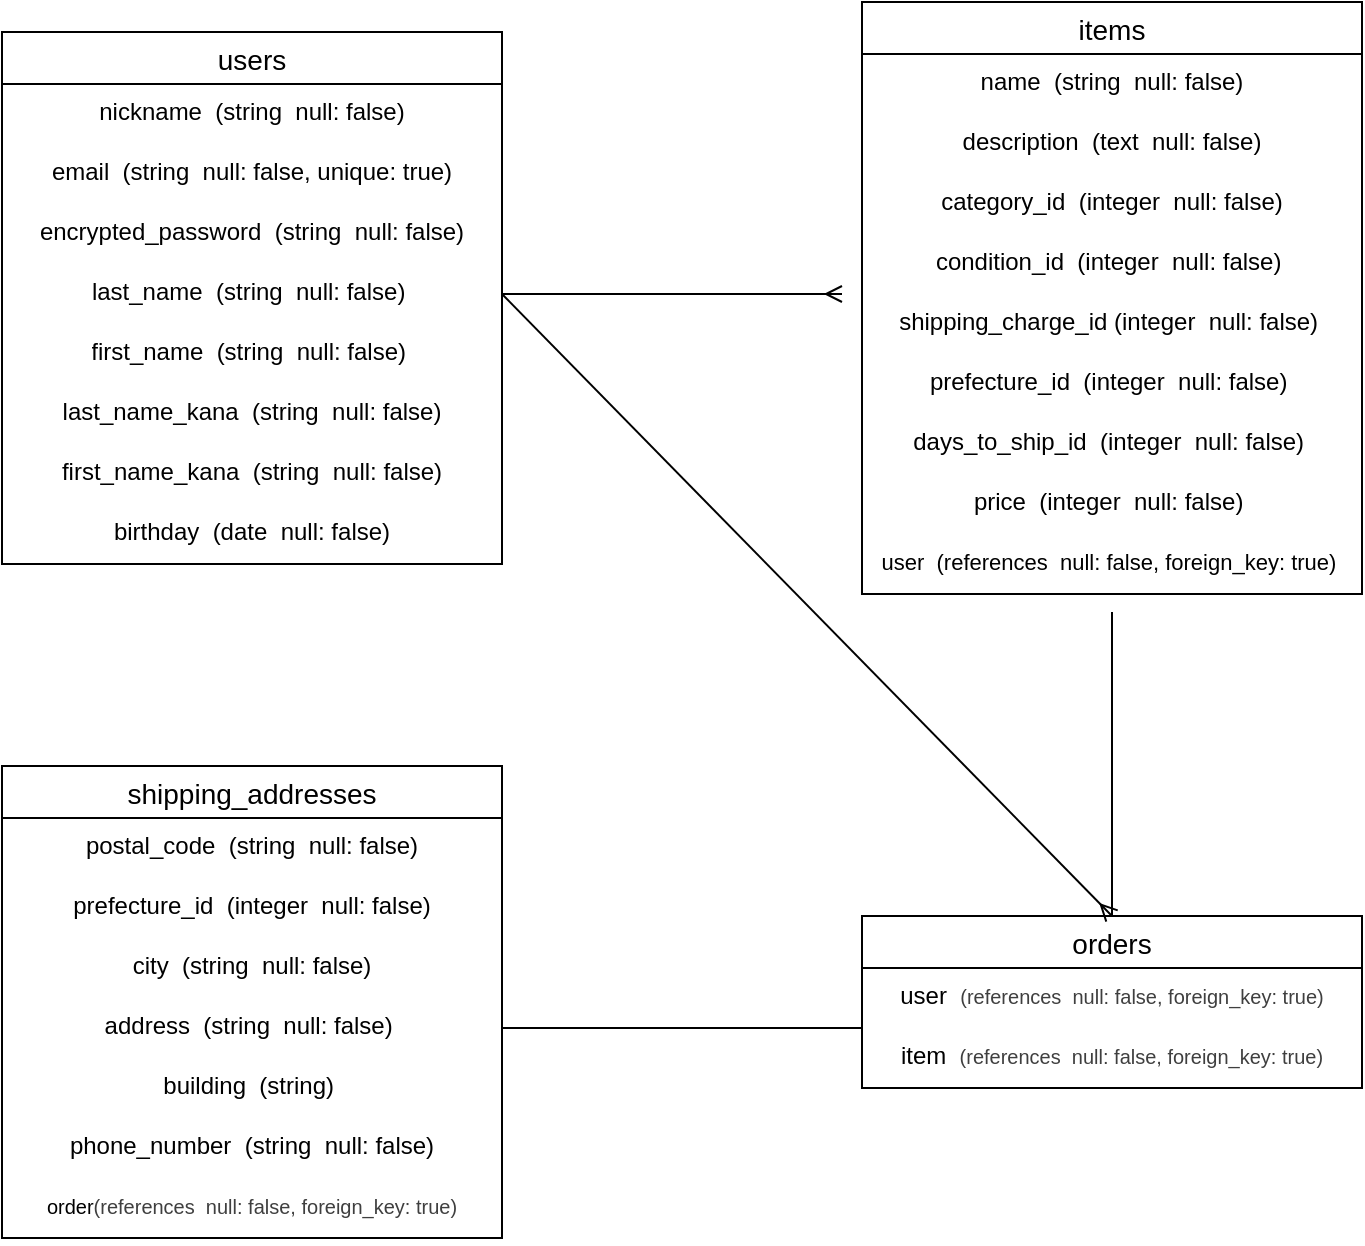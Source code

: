 <mxfile>
    <diagram id="ux7ycOtKhmdUCN6Gn-UM" name="ページ1">
        <mxGraphModel dx="786" dy="779" grid="1" gridSize="10" guides="1" tooltips="1" connect="1" arrows="1" fold="1" page="1" pageScale="1" pageWidth="827" pageHeight="1169" math="0" shadow="0">
            <root>
                <mxCell id="0"/>
                <mxCell id="1" parent="0"/>
                <mxCell id="2" value="users" style="swimlane;fontStyle=0;childLayout=stackLayout;horizontal=1;startSize=26;horizontalStack=0;resizeParent=1;resizeParentMax=0;resizeLast=0;collapsible=1;marginBottom=0;align=center;fontSize=14;" vertex="1" parent="1">
                    <mxGeometry x="60" y="100" width="250" height="266" as="geometry"/>
                </mxCell>
                <mxCell id="3" value="nickname&amp;nbsp; (string&amp;nbsp; null: false)　" style="text;strokeColor=none;fillColor=none;spacingLeft=4;spacingRight=4;overflow=hidden;rotatable=0;points=[[0,0.5],[1,0.5]];portConstraint=eastwest;fontSize=12;whiteSpace=wrap;html=1;align=center;" vertex="1" parent="2">
                    <mxGeometry y="26" width="250" height="30" as="geometry"/>
                </mxCell>
                <mxCell id="4" value="email&amp;nbsp; (string&amp;nbsp; null: false, unique: true)" style="text;strokeColor=none;fillColor=none;spacingLeft=4;spacingRight=4;overflow=hidden;rotatable=0;points=[[0,0.5],[1,0.5]];portConstraint=eastwest;fontSize=12;whiteSpace=wrap;html=1;align=center;" vertex="1" parent="2">
                    <mxGeometry y="56" width="250" height="30" as="geometry"/>
                </mxCell>
                <mxCell id="47" value="encrypted_password&amp;nbsp; (string&amp;nbsp; null: false)" style="text;strokeColor=none;fillColor=none;spacingLeft=4;spacingRight=4;overflow=hidden;rotatable=0;points=[[0,0.5],[1,0.5]];portConstraint=eastwest;fontSize=12;whiteSpace=wrap;html=1;align=center;" vertex="1" parent="2">
                    <mxGeometry y="86" width="250" height="30" as="geometry"/>
                </mxCell>
                <mxCell id="89" style="edgeStyle=none;html=1;exitX=1;exitY=0.5;exitDx=0;exitDy=0;endArrow=ERmany;endFill=0;" edge="1" parent="2" source="48">
                    <mxGeometry relative="1" as="geometry">
                        <mxPoint x="420" y="131" as="targetPoint"/>
                    </mxGeometry>
                </mxCell>
                <mxCell id="48" value="last_name&amp;nbsp; (string&amp;nbsp; null: false)&amp;nbsp;" style="text;strokeColor=none;fillColor=none;spacingLeft=4;spacingRight=4;overflow=hidden;rotatable=0;points=[[0,0.5],[1,0.5]];portConstraint=eastwest;fontSize=12;whiteSpace=wrap;html=1;align=center;" vertex="1" parent="2">
                    <mxGeometry y="116" width="250" height="30" as="geometry"/>
                </mxCell>
                <mxCell id="50" value="first_name&amp;nbsp; (string&amp;nbsp; null: false)&amp;nbsp;" style="text;strokeColor=none;fillColor=none;spacingLeft=4;spacingRight=4;overflow=hidden;rotatable=0;points=[[0,0.5],[1,0.5]];portConstraint=eastwest;fontSize=12;whiteSpace=wrap;html=1;align=center;" vertex="1" parent="2">
                    <mxGeometry y="146" width="250" height="30" as="geometry"/>
                </mxCell>
                <mxCell id="51" value="last_name_kana&amp;nbsp; (string&amp;nbsp; null: false)" style="text;strokeColor=none;fillColor=none;spacingLeft=4;spacingRight=4;overflow=hidden;rotatable=0;points=[[0,0.5],[1,0.5]];portConstraint=eastwest;fontSize=12;whiteSpace=wrap;html=1;align=center;" vertex="1" parent="2">
                    <mxGeometry y="176" width="250" height="30" as="geometry"/>
                </mxCell>
                <mxCell id="49" value="first_name_kana&amp;nbsp; (string&amp;nbsp; null: false)" style="text;strokeColor=none;fillColor=none;spacingLeft=4;spacingRight=4;overflow=hidden;rotatable=0;points=[[0,0.5],[1,0.5]];portConstraint=eastwest;fontSize=12;whiteSpace=wrap;html=1;align=center;" vertex="1" parent="2">
                    <mxGeometry y="206" width="250" height="30" as="geometry"/>
                </mxCell>
                <mxCell id="5" value="birthday&amp;nbsp; (date&amp;nbsp; null: false)" style="text;strokeColor=none;fillColor=none;spacingLeft=4;spacingRight=4;overflow=hidden;rotatable=0;points=[[0,0.5],[1,0.5]];portConstraint=eastwest;fontSize=12;whiteSpace=wrap;html=1;align=center;" vertex="1" parent="2">
                    <mxGeometry y="236" width="250" height="30" as="geometry"/>
                </mxCell>
                <mxCell id="54" value="items" style="swimlane;fontStyle=0;childLayout=stackLayout;horizontal=1;startSize=26;horizontalStack=0;resizeParent=1;resizeParentMax=0;resizeLast=0;collapsible=1;marginBottom=0;align=center;fontSize=14;" vertex="1" parent="1">
                    <mxGeometry x="490" y="85" width="250" height="296" as="geometry"/>
                </mxCell>
                <mxCell id="55" value="name&amp;nbsp; (string&amp;nbsp; null: false)　" style="text;strokeColor=none;fillColor=none;spacingLeft=4;spacingRight=4;overflow=hidden;rotatable=0;points=[[0,0.5],[1,0.5]];portConstraint=eastwest;fontSize=12;whiteSpace=wrap;html=1;align=center;" vertex="1" parent="54">
                    <mxGeometry y="26" width="250" height="30" as="geometry"/>
                </mxCell>
                <mxCell id="56" value="description&amp;nbsp; (text&amp;nbsp; null: false)" style="text;strokeColor=none;fillColor=none;spacingLeft=4;spacingRight=4;overflow=hidden;rotatable=0;points=[[0,0.5],[1,0.5]];portConstraint=eastwest;fontSize=12;whiteSpace=wrap;html=1;align=center;" vertex="1" parent="54">
                    <mxGeometry y="56" width="250" height="30" as="geometry"/>
                </mxCell>
                <mxCell id="57" value="category_id&amp;nbsp; (integer&amp;nbsp; null: false)" style="text;strokeColor=none;fillColor=none;spacingLeft=4;spacingRight=4;overflow=hidden;rotatable=0;points=[[0,0.5],[1,0.5]];portConstraint=eastwest;fontSize=12;whiteSpace=wrap;html=1;align=center;" vertex="1" parent="54">
                    <mxGeometry y="86" width="250" height="30" as="geometry"/>
                </mxCell>
                <mxCell id="58" value="condition_id&amp;nbsp; (integer&amp;nbsp; null: false)&amp;nbsp;" style="text;strokeColor=none;fillColor=none;spacingLeft=4;spacingRight=4;overflow=hidden;rotatable=0;points=[[0,0.5],[1,0.5]];portConstraint=eastwest;fontSize=12;whiteSpace=wrap;html=1;align=center;" vertex="1" parent="54">
                    <mxGeometry y="116" width="250" height="30" as="geometry"/>
                </mxCell>
                <mxCell id="59" value="&lt;span style=&quot;color: rgb(0, 0, 0);&quot;&gt;shipping_charge_id (integer&amp;nbsp; null: false)&amp;nbsp;&lt;/span&gt;" style="text;strokeColor=none;fillColor=none;spacingLeft=4;spacingRight=4;overflow=hidden;rotatable=0;points=[[0,0.5],[1,0.5]];portConstraint=eastwest;fontSize=12;whiteSpace=wrap;html=1;align=center;" vertex="1" parent="54">
                    <mxGeometry y="146" width="250" height="30" as="geometry"/>
                </mxCell>
                <mxCell id="60" value="&lt;span style=&quot;color: rgb(0, 0, 0);&quot;&gt;prefecture_id&amp;nbsp; (integer&amp;nbsp; null: false)&amp;nbsp;&lt;/span&gt;" style="text;strokeColor=none;fillColor=none;spacingLeft=4;spacingRight=4;overflow=hidden;rotatable=0;points=[[0,0.5],[1,0.5]];portConstraint=eastwest;fontSize=12;whiteSpace=wrap;html=1;align=center;" vertex="1" parent="54">
                    <mxGeometry y="176" width="250" height="30" as="geometry"/>
                </mxCell>
                <mxCell id="61" value="&lt;span style=&quot;color: rgb(0, 0, 0);&quot;&gt;days_to_ship_id&amp;nbsp; (integer&amp;nbsp; null: false)&amp;nbsp;&lt;/span&gt;" style="text;strokeColor=none;fillColor=none;spacingLeft=4;spacingRight=4;overflow=hidden;rotatable=0;points=[[0,0.5],[1,0.5]];portConstraint=eastwest;fontSize=12;whiteSpace=wrap;html=1;align=center;" vertex="1" parent="54">
                    <mxGeometry y="206" width="250" height="30" as="geometry"/>
                </mxCell>
                <mxCell id="62" value="price&lt;font color=&quot;#000000&quot;&gt;&amp;nbsp; (integer&amp;nbsp; null: false)&amp;nbsp;&lt;/font&gt;" style="text;strokeColor=none;fillColor=none;spacingLeft=4;spacingRight=4;overflow=hidden;rotatable=0;points=[[0,0.5],[1,0.5]];portConstraint=eastwest;fontSize=12;whiteSpace=wrap;html=1;align=center;" vertex="1" parent="54">
                    <mxGeometry y="236" width="250" height="30" as="geometry"/>
                </mxCell>
                <mxCell id="65" value="&lt;font style=&quot;font-size: 11px;&quot;&gt;&lt;span style=&quot;color: rgb(0, 0, 0);&quot;&gt;user&lt;/span&gt;&lt;font style=&quot;scrollbar-color: rgb(226, 226, 226) rgb(251, 251, 251);&quot;&gt;&amp;nbsp; (references&amp;nbsp; null: false, foreign_key: true)&amp;nbsp;&lt;/font&gt;&lt;/font&gt;" style="text;strokeColor=none;fillColor=none;spacingLeft=4;spacingRight=4;overflow=hidden;rotatable=0;points=[[0,0.5],[1,0.5]];portConstraint=eastwest;fontSize=12;whiteSpace=wrap;html=1;align=center;" vertex="1" parent="54">
                    <mxGeometry y="266" width="250" height="30" as="geometry"/>
                </mxCell>
                <mxCell id="66" value="shipping_addresses" style="swimlane;fontStyle=0;childLayout=stackLayout;horizontal=1;startSize=26;horizontalStack=0;resizeParent=1;resizeParentMax=0;resizeLast=0;collapsible=1;marginBottom=0;align=center;fontSize=14;" vertex="1" parent="1">
                    <mxGeometry x="60" y="467" width="250" height="236" as="geometry"/>
                </mxCell>
                <mxCell id="67" value="postal_code&amp;nbsp; (string&amp;nbsp; null: false)　" style="text;strokeColor=none;fillColor=none;spacingLeft=4;spacingRight=4;overflow=hidden;rotatable=0;points=[[0,0.5],[1,0.5]];portConstraint=eastwest;fontSize=12;whiteSpace=wrap;html=1;align=center;" vertex="1" parent="66">
                    <mxGeometry y="26" width="250" height="30" as="geometry"/>
                </mxCell>
                <mxCell id="68" value="prefecture_id&amp;nbsp; (integer&amp;nbsp; null: false)" style="text;strokeColor=none;fillColor=none;spacingLeft=4;spacingRight=4;overflow=hidden;rotatable=0;points=[[0,0.5],[1,0.5]];portConstraint=eastwest;fontSize=12;whiteSpace=wrap;html=1;align=center;" vertex="1" parent="66">
                    <mxGeometry y="56" width="250" height="30" as="geometry"/>
                </mxCell>
                <mxCell id="69" value="city&amp;nbsp; (string&amp;nbsp; null: false)" style="text;strokeColor=none;fillColor=none;spacingLeft=4;spacingRight=4;overflow=hidden;rotatable=0;points=[[0,0.5],[1,0.5]];portConstraint=eastwest;fontSize=12;whiteSpace=wrap;html=1;align=center;" vertex="1" parent="66">
                    <mxGeometry y="86" width="250" height="30" as="geometry"/>
                </mxCell>
                <mxCell id="70" value="address&amp;nbsp; (string&amp;nbsp; null: false)&amp;nbsp;" style="text;strokeColor=none;fillColor=none;spacingLeft=4;spacingRight=4;overflow=hidden;rotatable=0;points=[[0,0.5],[1,0.5]];portConstraint=eastwest;fontSize=12;whiteSpace=wrap;html=1;align=center;" vertex="1" parent="66">
                    <mxGeometry y="116" width="250" height="30" as="geometry"/>
                </mxCell>
                <mxCell id="71" value="building&amp;nbsp; (string)&amp;nbsp;" style="text;strokeColor=none;fillColor=none;spacingLeft=4;spacingRight=4;overflow=hidden;rotatable=0;points=[[0,0.5],[1,0.5]];portConstraint=eastwest;fontSize=12;whiteSpace=wrap;html=1;align=center;" vertex="1" parent="66">
                    <mxGeometry y="146" width="250" height="30" as="geometry"/>
                </mxCell>
                <mxCell id="72" value="phone_number&amp;nbsp; (string&amp;nbsp; null: false)" style="text;strokeColor=none;fillColor=none;spacingLeft=4;spacingRight=4;overflow=hidden;rotatable=0;points=[[0,0.5],[1,0.5]];portConstraint=eastwest;fontSize=12;whiteSpace=wrap;html=1;align=center;" vertex="1" parent="66">
                    <mxGeometry y="176" width="250" height="30" as="geometry"/>
                </mxCell>
                <mxCell id="73" value="&lt;font style=&quot;font-size: 10px;&quot;&gt;order&lt;span style=&quot;color: rgb(63, 63, 63);&quot;&gt;(references&amp;nbsp; null: false, foreign_key: true)&lt;/span&gt;&lt;/font&gt;" style="text;strokeColor=none;fillColor=none;spacingLeft=4;spacingRight=4;overflow=hidden;rotatable=0;points=[[0,0.5],[1,0.5]];portConstraint=eastwest;fontSize=12;whiteSpace=wrap;html=1;align=center;" vertex="1" parent="66">
                    <mxGeometry y="206" width="250" height="30" as="geometry"/>
                </mxCell>
                <mxCell id="103" style="edgeStyle=none;html=1;exitX=0.5;exitY=0;exitDx=0;exitDy=0;endArrow=none;endFill=0;" edge="1" parent="1" source="75">
                    <mxGeometry relative="1" as="geometry">
                        <mxPoint x="615" y="390" as="targetPoint"/>
                    </mxGeometry>
                </mxCell>
                <mxCell id="75" value="orders" style="swimlane;fontStyle=0;childLayout=stackLayout;horizontal=1;startSize=26;horizontalStack=0;resizeParent=1;resizeParentMax=0;resizeLast=0;collapsible=1;marginBottom=0;align=center;fontSize=14;" vertex="1" parent="1">
                    <mxGeometry x="490" y="542" width="250" height="86" as="geometry"/>
                </mxCell>
                <mxCell id="76" value="user&amp;nbsp;&amp;nbsp;&lt;span style=&quot;color: rgb(63, 63, 63); font-size: 10px;&quot;&gt;(references&amp;nbsp; null: false, foreign_key: true)&lt;/span&gt;　" style="text;strokeColor=none;fillColor=none;spacingLeft=4;spacingRight=4;overflow=hidden;rotatable=0;points=[[0,0.5],[1,0.5]];portConstraint=eastwest;fontSize=12;whiteSpace=wrap;html=1;align=center;" vertex="1" parent="75">
                    <mxGeometry y="26" width="250" height="30" as="geometry"/>
                </mxCell>
                <mxCell id="77" value="item&lt;font color=&quot;#000000&quot;&gt;&amp;nbsp;&amp;nbsp;&lt;/font&gt;&lt;span style=&quot;scrollbar-color: rgb(226, 226, 226) rgb(251, 251, 251); font-size: 10px; color: rgb(63, 63, 63);&quot;&gt;(references&amp;nbsp; null: false, foreign_key: true)&lt;/span&gt;&lt;span style=&quot;color: rgb(0, 0, 0);&quot;&gt;　&lt;/span&gt;" style="text;strokeColor=none;fillColor=none;spacingLeft=4;spacingRight=4;overflow=hidden;rotatable=0;points=[[0,0.5],[1,0.5]];portConstraint=eastwest;fontSize=12;whiteSpace=wrap;html=1;align=center;" vertex="1" parent="75">
                    <mxGeometry y="56" width="250" height="30" as="geometry"/>
                </mxCell>
                <mxCell id="99" style="edgeStyle=none;html=1;exitX=1;exitY=0.5;exitDx=0;exitDy=0;entryX=0.5;entryY=0;entryDx=0;entryDy=0;endArrow=ERmany;endFill=0;" edge="1" parent="1" source="48" target="75">
                    <mxGeometry relative="1" as="geometry"/>
                </mxCell>
                <mxCell id="102" style="edgeStyle=none;html=1;exitX=1;exitY=0.5;exitDx=0;exitDy=0;entryX=0;entryY=0;entryDx=0;entryDy=0;entryPerimeter=0;endArrow=none;endFill=0;" edge="1" parent="1" source="70" target="77">
                    <mxGeometry relative="1" as="geometry"/>
                </mxCell>
            </root>
        </mxGraphModel>
    </diagram>
</mxfile>